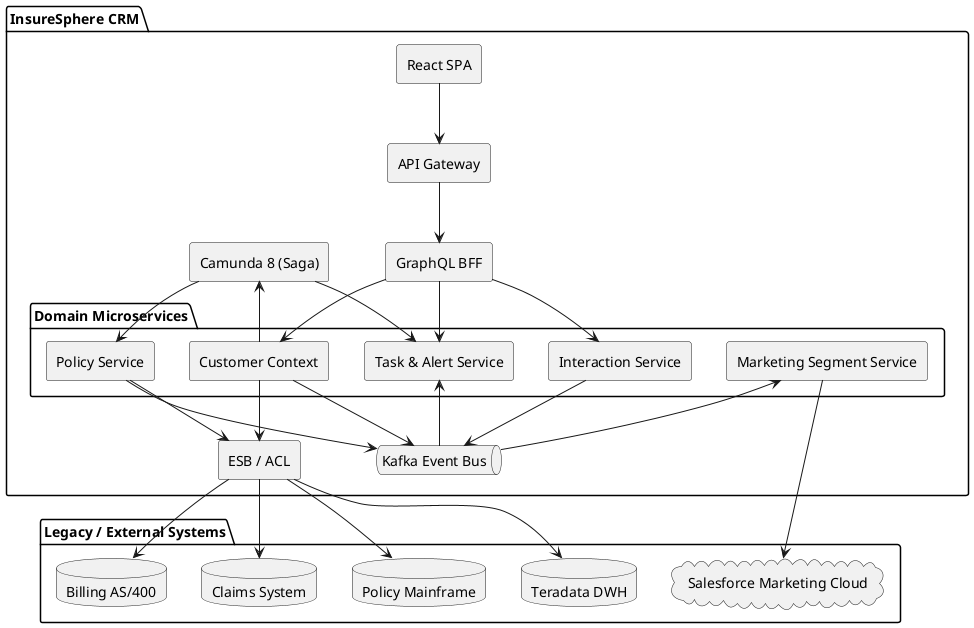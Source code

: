@startuml
skinparam shadowing false
skinparam componentStyle rectangle

package "InsureSphere CRM" as crm {
  component "React SPA" as spa
  component "API Gateway" as api
  component "GraphQL BFF" as bff

  package "Domain Microservices" {
    component "Customer Context" as cc
    component "Interaction Service" as is
    component "Task & Alert Service" as tas
    component "Marketing Segment Service" as mss
    component "Policy Service" as ps
  }

  queue "Kafka Event Bus" as kafka
  component "Camunda 8 (Saga)" as camunda
  component "ESB / ACL" as esb
}

package "Legacy / External Systems" {
  database "Policy Mainframe" as mainframe
  database "Claims System" as claims
  database "Billing AS/400" as billing
  database "Teradata DWH" as dwh
  cloud "Salesforce Marketing Cloud" as sfmc
}

spa --> api
api --> bff
bff --> cc
bff --> is
bff --> tas

cc --> kafka
is --> kafka
ps --> kafka
kafka --> tas
kafka --> mss

camunda --> tas
camunda --> ps
cc --> camunda

cc --> esb
ps --> esb
esb --> mainframe
esb --> claims
esb --> billing
esb --> dwh
mss --> sfmc
@enduml
